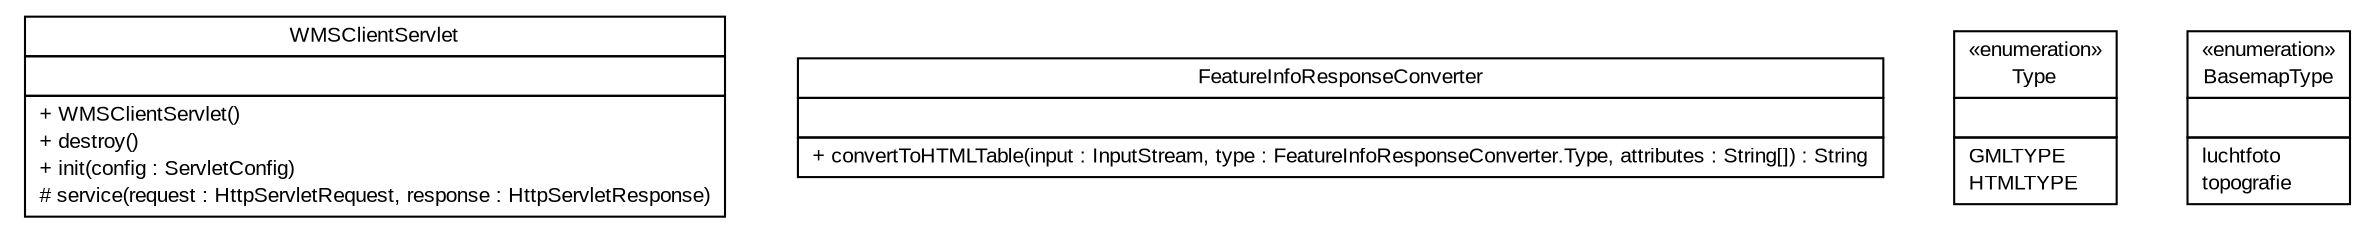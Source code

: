 #!/usr/local/bin/dot
#
# Class diagram 
# Generated by UMLGraph version R5_6 (http://www.umlgraph.org/)
#

digraph G {
	edge [fontname="arial",fontsize=10,labelfontname="arial",labelfontsize=10];
	node [fontname="arial",fontsize=10,shape=plaintext];
	nodesep=0.25;
	ranksep=0.5;
	// nl.mineleni.cbsviewer.servlet.wms.WMSClientServlet
	c323 [label=<<table title="nl.mineleni.cbsviewer.servlet.wms.WMSClientServlet" border="0" cellborder="1" cellspacing="0" cellpadding="2" port="p" href="./WMSClientServlet.html">
		<tr><td><table border="0" cellspacing="0" cellpadding="1">
<tr><td align="center" balign="center"> WMSClientServlet </td></tr>
		</table></td></tr>
		<tr><td><table border="0" cellspacing="0" cellpadding="1">
<tr><td align="left" balign="left">  </td></tr>
		</table></td></tr>
		<tr><td><table border="0" cellspacing="0" cellpadding="1">
<tr><td align="left" balign="left"> + WMSClientServlet() </td></tr>
<tr><td align="left" balign="left"> + destroy() </td></tr>
<tr><td align="left" balign="left"> + init(config : ServletConfig) </td></tr>
<tr><td align="left" balign="left"> # service(request : HttpServletRequest, response : HttpServletResponse) </td></tr>
		</table></td></tr>
		</table>>, URL="./WMSClientServlet.html", fontname="arial", fontcolor="black", fontsize=10.0];
	// nl.mineleni.cbsviewer.servlet.wms.FeatureInfoResponseConverter
	c324 [label=<<table title="nl.mineleni.cbsviewer.servlet.wms.FeatureInfoResponseConverter" border="0" cellborder="1" cellspacing="0" cellpadding="2" port="p" href="./FeatureInfoResponseConverter.html">
		<tr><td><table border="0" cellspacing="0" cellpadding="1">
<tr><td align="center" balign="center"> FeatureInfoResponseConverter </td></tr>
		</table></td></tr>
		<tr><td><table border="0" cellspacing="0" cellpadding="1">
<tr><td align="left" balign="left">  </td></tr>
		</table></td></tr>
		<tr><td><table border="0" cellspacing="0" cellpadding="1">
<tr><td align="left" balign="left"> + convertToHTMLTable(input : InputStream, type : FeatureInfoResponseConverter.Type, attributes : String[]) : String </td></tr>
		</table></td></tr>
		</table>>, URL="./FeatureInfoResponseConverter.html", fontname="arial", fontcolor="black", fontsize=10.0];
	// nl.mineleni.cbsviewer.servlet.wms.FeatureInfoResponseConverter.Type
	c325 [label=<<table title="nl.mineleni.cbsviewer.servlet.wms.FeatureInfoResponseConverter.Type" border="0" cellborder="1" cellspacing="0" cellpadding="2" port="p" href="./FeatureInfoResponseConverter.Type.html">
		<tr><td><table border="0" cellspacing="0" cellpadding="1">
<tr><td align="center" balign="center"> &#171;enumeration&#187; </td></tr>
<tr><td align="center" balign="center"> Type </td></tr>
		</table></td></tr>
		<tr><td><table border="0" cellspacing="0" cellpadding="1">
<tr><td align="left" balign="left">  </td></tr>
		</table></td></tr>
		<tr><td><table border="0" cellspacing="0" cellpadding="1">
<tr><td align="left" balign="left"> GMLTYPE </td></tr>
<tr><td align="left" balign="left"> HTMLTYPE </td></tr>
		</table></td></tr>
		</table>>, URL="./FeatureInfoResponseConverter.Type.html", fontname="arial", fontcolor="black", fontsize=10.0];
	// nl.mineleni.cbsviewer.servlet.wms.BasemapType
	c326 [label=<<table title="nl.mineleni.cbsviewer.servlet.wms.BasemapType" border="0" cellborder="1" cellspacing="0" cellpadding="2" port="p" href="./BasemapType.html">
		<tr><td><table border="0" cellspacing="0" cellpadding="1">
<tr><td align="center" balign="center"> &#171;enumeration&#187; </td></tr>
<tr><td align="center" balign="center"> BasemapType </td></tr>
		</table></td></tr>
		<tr><td><table border="0" cellspacing="0" cellpadding="1">
<tr><td align="left" balign="left">  </td></tr>
		</table></td></tr>
		<tr><td><table border="0" cellspacing="0" cellpadding="1">
<tr><td align="left" balign="left"> luchtfoto </td></tr>
<tr><td align="left" balign="left"> topografie </td></tr>
		</table></td></tr>
		</table>>, URL="./BasemapType.html", fontname="arial", fontcolor="black", fontsize=10.0];
}


